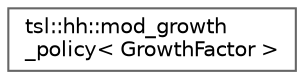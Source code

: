 digraph "Graphical Class Hierarchy"
{
 // INTERACTIVE_SVG=YES
 // LATEX_PDF_SIZE
  bgcolor="transparent";
  edge [fontname=Helvetica,fontsize=10,labelfontname=Helvetica,labelfontsize=10];
  node [fontname=Helvetica,fontsize=10,shape=box,height=0.2,width=0.4];
  rankdir="LR";
  Node0 [id="Node000000",label="tsl::hh::mod_growth\l_policy\< GrowthFactor \>",height=0.2,width=0.4,color="grey40", fillcolor="white", style="filled",URL="$classtsl_1_1hh_1_1mod__growth__policy.html",tooltip=" "];
}
